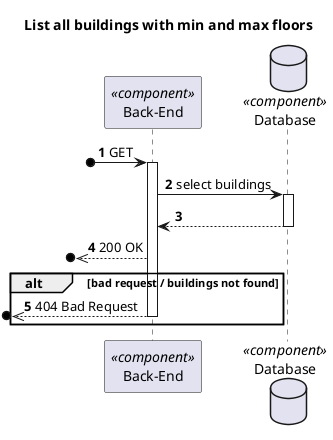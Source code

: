 @startuml Process View - Level 3

autonumber
skinparam packageStyle rect

title List all buildings with min and max floors

participant "Back-End" as BE <<component>>
database "Database" as DB <<component>>

?o-> BE : GET

activate BE

BE -> DB : select buildings
activate DB
DB --> BE
deactivate DB



?o<<-- BE : 200 OK

alt bad request / buildings not found
?o<<-- BE : 404 Bad Request
deactivate BE
end

@enduml

